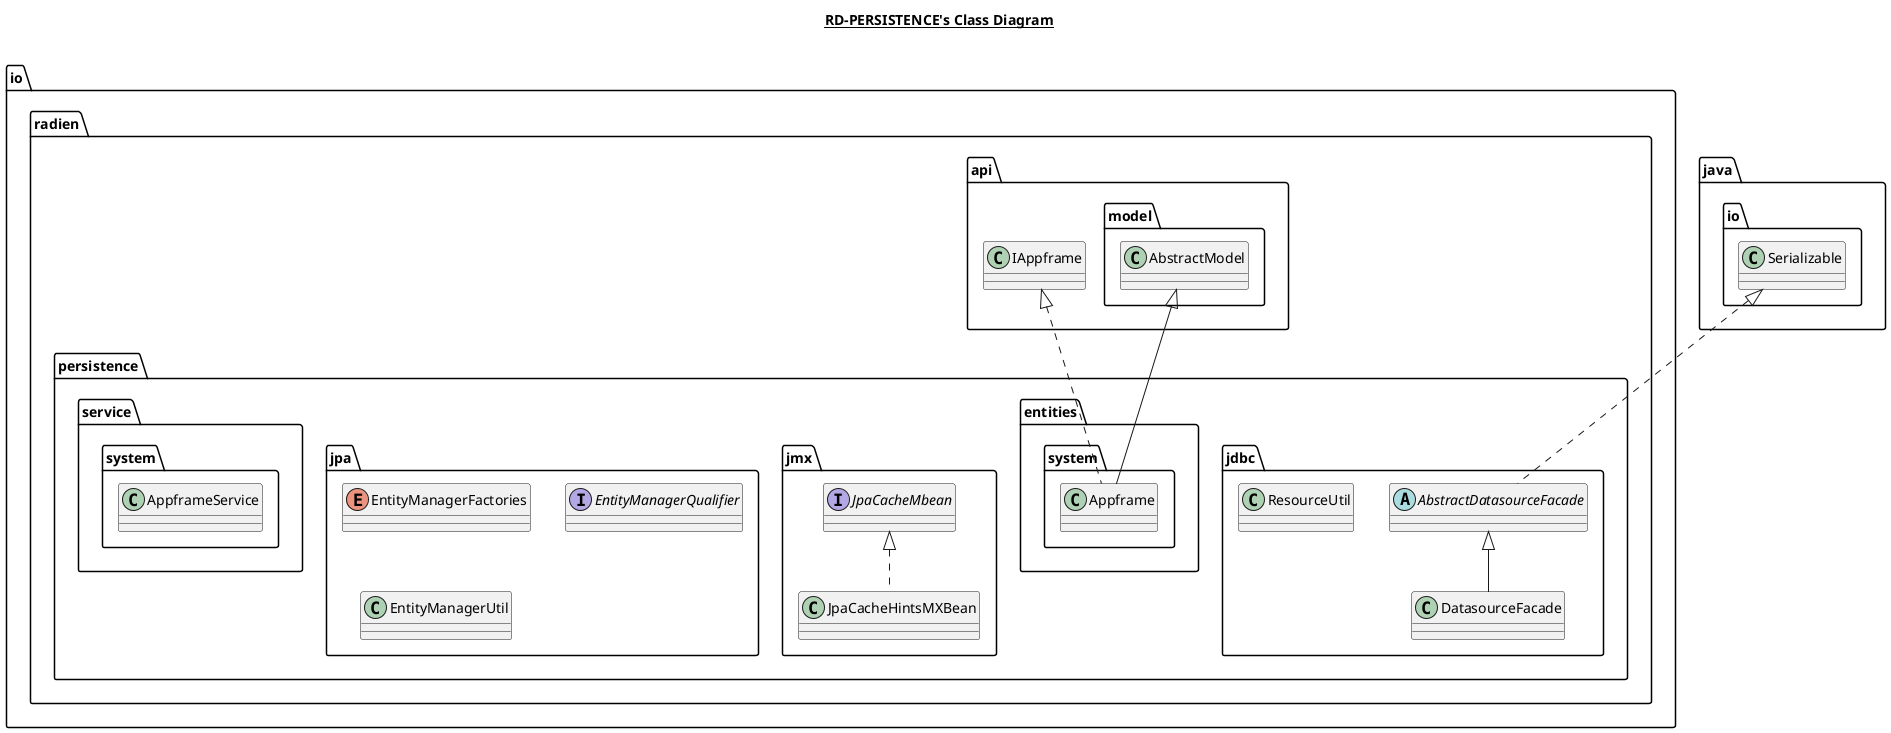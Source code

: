 @startuml

title __RD-PERSISTENCE's Class Diagram__\n

  namespace io.radien.persistence.entities.system {
    class io.radien.persistence.entities.system.Appframe {
    }
  }
  

  namespace io.radien.persistence.jdbc {
    abstract class io.radien.persistence.jdbc.AbstractDatasourceFacade {
    }
  }
  

  namespace io.radien.persistence.jdbc {
    class io.radien.persistence.jdbc.DatasourceFacade {
    }
  }
  

  namespace io.radien.persistence.jdbc {
    class io.radien.persistence.jdbc.ResourceUtil {
    }
  }
  

  namespace io.radien.persistence.jmx {
    class io.radien.persistence.jmx.JpaCacheHintsMXBean {
    }
  }
  

  namespace io.radien.persistence.jmx {
    interface io.radien.persistence.jmx.JpaCacheMbean {
    }
  }
  

  namespace io.radien.persistence.jpa {
    enum EntityManagerFactories {
    }
  }
  

  namespace io.radien.persistence.jpa {
    interface io.radien.persistence.jpa.EntityManagerQualifier {
    }
  }
  

  namespace io.radien.persistence.jpa {
    class io.radien.persistence.jpa.EntityManagerUtil {
    }
  }
  

  namespace io.radien.persistence.service.system {
    class io.radien.persistence.service.system.AppframeService {
    }
  }
  

  io.radien.persistence.entities.system.Appframe .up.|> io.radien.api.IAppframe
  io.radien.persistence.entities.system.Appframe -up-|> io.radien.api.model.AbstractModel
  io.radien.persistence.jdbc.AbstractDatasourceFacade .up.|> java.io.Serializable
  io.radien.persistence.jdbc.DatasourceFacade -up-|> io.radien.persistence.jdbc.AbstractDatasourceFacade
  io.radien.persistence.jmx.JpaCacheHintsMXBean .up.|> io.radien.persistence.jmx.JpaCacheMbean







@enduml
